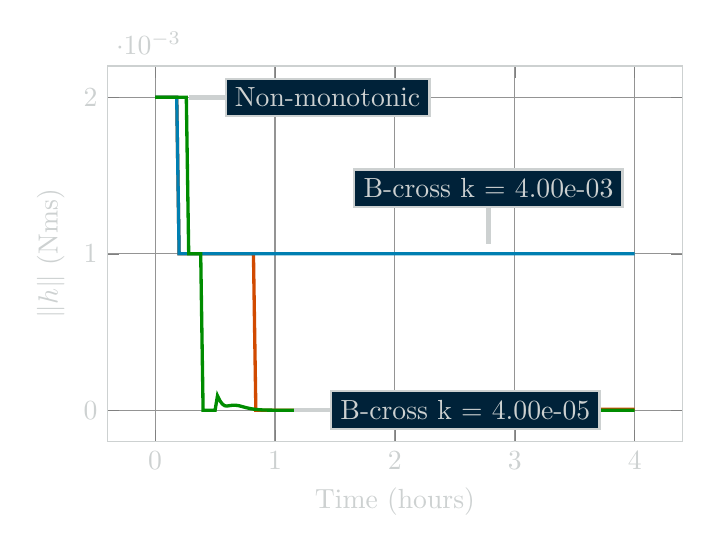% Recommended preamble:
\begin{tikzpicture}
\begin{axis}[grid style={color={rgb,1:red,0.58;green,0.58;blue,0.58}}, label style={color={rgb,1:red,0.804;green,0.82;blue,0.82}}, tick label style={color={rgb,1:red,0.804;green,0.82;blue,0.82}}, axis line style={color={rgb,1:red,0.804;green,0.82;blue,0.82}}, xmajorgrids, ymajorgrids, height={2.5in}, width={3.5in}, xlabel={Time (hours)}, ylabel={$\|h\|$ (Nms)}, legend pos={north east}, title={{\rule{0pt}{1pt}}}]
    \addplot+[no marks, very thick, style={solid}, color={rgb,1:red,0.82;green,0.29;blue,0.0}, opacity={1.0}]
        coordinates {
            (0.0,0.002)
            (0.02,0.002)
            (0.04,0.002)
            (0.06,0.002)
            (0.08,0.002)
            (0.1,0.002)
            (0.12,0.002)
            (0.14,0.002)
            (0.16,0.002)
            (0.18,0.002)
            (0.2,0.001)
            (0.22,0.001)
            (0.24,0.001)
            (0.26,0.001)
            (0.28,0.001)
            (0.3,0.001)
            (0.32,0.001)
            (0.34,0.001)
            (0.36,0.001)
            (0.38,0.001)
            (0.4,0.001)
            (0.42,0.001)
            (0.44,0.001)
            (0.46,0.001)
            (0.48,0.001)
            (0.5,0.001)
            (0.52,0.001)
            (0.54,0.001)
            (0.56,0.001)
            (0.58,0.001)
            (0.6,0.001)
            (0.62,0.001)
            (0.64,0.001)
            (0.66,0.001)
            (0.68,0.001)
            (0.7,0.001)
            (0.72,0.001)
            (0.74,0.001)
            (0.76,0.001)
            (0.78,0.001)
            (0.8,0.001)
            (0.82,0.001)
            (0.84,0.0)
            (0.86,0.0)
            (0.88,0.0)
            (0.9,0.0)
            (0.92,0.0)
            (0.94,0.0)
            (0.96,0.0)
            (0.98,0.0)
            (1.0,0.0)
            (1.02,0.0)
            (1.04,0.0)
            (1.06,0.0)
            (1.08,0.0)
            (1.1,0.0)
            (1.12,0.0)
            (1.14,0.0)
            (1.16,0.0)
            (1.18,0.0)
            (1.2,0.0)
            (1.22,0.0)
            (1.24,0.0)
            (1.26,0.0)
            (1.28,0.0)
            (1.3,0.0)
            (1.32,0.0)
            (1.34,0.0)
            (1.36,0.0)
            (1.38,0.0)
            (1.4,0.0)
            (1.42,0.0)
            (1.44,0.0)
            (1.46,0.0)
            (1.48,0.0)
            (1.5,0.0)
            (1.52,0.0)
            (1.54,0.0)
            (1.56,0.0)
            (1.58,0.0)
            (1.6,0.0)
            (1.62,0.0)
            (1.64,0.0)
            (1.66,0.0)
            (1.68,0.0)
            (1.7,0.0)
            (1.72,0.0)
            (1.74,0.0)
            (1.76,0.0)
            (1.78,0.0)
            (1.8,0.0)
            (1.82,9.882e-5)
            (1.84,9.669e-5)
            (1.86,9.425e-5)
            (1.88,9.198e-5)
            (1.9,8.972e-5)
            (1.92,8.707e-5)
            (1.94,8.501e-5)
            (1.96,8.186e-5)
            (1.98,7.98e-5)
            (2.0,7.663e-5)
            (2.02,7.387e-5)
            (2.04,7.152e-5)
            (2.06,6.794e-5)
            (2.08,6.559e-5)
            (2.1,6.306e-5)
            (2.12,5.952e-5)
            (2.14,5.723e-5)
            (2.16,5.514e-5)
            (2.18,5.194e-5)
            (2.2,4.94e-5)
            (2.22,4.79e-5)
            (2.24,4.59e-5)
            (2.26,4.337e-5)
            (2.28,4.163e-5)
            (2.3,4.062e-5)
            (2.32,3.935e-5)
            (2.34,3.76e-5)
            (2.36,3.609e-5)
            (2.38,3.519e-5)
            (2.4,3.453e-5)
            (2.42,3.365e-5)
            (2.44,3.248e-5)
            (2.46,3.14e-5)
            (2.48,3.066e-5)
            (2.5,3.019e-5)
            (2.52,2.973e-5)
            (2.54,2.904e-5)
            (2.56,2.813e-5)
            (2.58,2.724e-5)
            (2.6,2.656e-5)
            (2.62,2.605e-5)
            (2.64,2.548e-5)
            (2.66,2.458e-5)
            (2.68,2.333e-5)
            (2.7,2.203e-5)
            (2.72,2.099e-5)
            (2.74,2.024e-5)
            (2.76,1.959e-5)
            (2.78,1.879e-5)
            (2.8,1.781e-5)
            (2.82,1.686e-5)
            (2.84,1.618e-5)
            (2.86,1.579e-5)
            (2.88,1.56e-5)
            (2.9,1.55e-5)
            (2.92,1.543e-5)
            (2.94,1.535e-5)
            (2.96,1.527e-5)
            (2.98,1.519e-5)
            (3.0,1.51e-5)
            (3.02,1.499e-5)
            (3.04,1.488e-5)
            (3.06,1.475e-5)
            (3.08,1.463e-5)
            (3.1,1.452e-5)
            (3.12,1.441e-5)
            (3.14,1.428e-5)
            (3.16,1.408e-5)
            (3.18,1.379e-5)
            (3.2,1.343e-5)
            (3.22,1.306e-5)
            (3.24,1.273e-5)
            (3.26,1.245e-5)
            (3.28,1.223e-5)
            (3.3,1.205e-5)
            (3.32,1.189e-5)
            (3.34,1.172e-5)
            (3.36,1.151e-5)
            (3.38,1.128e-5)
            (3.4,1.101e-5)
            (3.42,1.074e-5)
            (3.44,1.048e-5)
            (3.46,1.027e-5)
            (3.48,1.01e-5)
            (3.5,9.964e-6)
            (3.52,9.847e-6)
            (3.54,9.717e-6)
            (3.56,9.537e-6)
            (3.58,9.271e-6)
            (3.6,8.903e-6)
            (3.62,8.451e-6)
            (3.64,7.969e-6)
            (3.66,7.52e-6)
            (3.68,7.15e-6)
            (3.7,6.868e-6)
            (3.72,6.659e-6)
            (3.74,6.491e-6)
            (3.76,6.337e-6)
            (3.78,6.181e-6)
            (3.8,6.025e-6)
            (3.82,5.878e-6)
            (3.84,5.748e-6)
            (3.86,5.636e-6)
            (3.88,5.547e-6)
            (3.9,5.478e-6)
            (3.92,5.429e-6)
            (3.94,5.393e-6)
            (3.96,5.366e-6)
            (3.98,5.344e-6)
            (4.0,5.321e-6)
        }
        ;
    \addplot+[no marks, very thick, style={solid}, color={rgb,1:red,0.0;green,0.498;blue,0.694}, opacity={1.0}]
        coordinates {
            (0.0,0.002)
            (0.02,0.002)
            (0.04,0.002)
            (0.06,0.002)
            (0.08,0.002)
            (0.1,0.002)
            (0.12,0.002)
            (0.14,0.002)
            (0.16,0.002)
            (0.18,0.002)
            (0.2,0.001)
            (0.22,0.001)
            (0.24,0.001)
            (0.26,0.001)
            (0.28,0.001)
            (0.3,0.001)
            (0.32,0.001)
            (0.34,0.001)
            (0.36,0.001)
            (0.38,0.001)
            (0.4,0.001)
            (0.42,0.001)
            (0.44,0.001)
            (0.46,0.001)
            (0.48,0.001)
            (0.5,0.001)
            (0.52,0.001)
            (0.54,0.001)
            (0.56,0.001)
            (0.58,0.001)
            (0.6,0.001)
            (0.62,0.001)
            (0.64,0.001)
            (0.66,0.001)
            (0.68,0.001)
            (0.7,0.001)
            (0.72,0.001)
            (0.74,0.001)
            (0.76,0.001)
            (0.78,0.001)
            (0.8,0.001)
            (0.82,0.001)
            (0.84,0.001)
            (0.86,0.001)
            (0.88,0.001)
            (0.9,0.001)
            (0.92,0.001)
            (0.94,0.001)
            (0.96,0.001)
            (0.98,0.001)
            (1.0,0.001)
            (1.02,0.001)
            (1.04,0.001)
            (1.06,0.001)
            (1.08,0.001)
            (1.1,0.001)
            (1.12,0.001)
            (1.14,0.001)
            (1.16,0.001)
            (1.18,0.001)
            (1.2,0.001)
            (1.22,0.001)
            (1.24,0.001)
            (1.26,0.001)
            (1.28,0.001)
            (1.3,0.001)
            (1.32,0.001)
            (1.34,0.001)
            (1.36,0.001)
            (1.38,0.001)
            (1.4,0.001)
            (1.42,0.001)
            (1.44,0.001)
            (1.46,0.001)
            (1.48,0.001)
            (1.5,0.001)
            (1.52,0.001)
            (1.54,0.001)
            (1.56,0.001)
            (1.58,0.001)
            (1.6,0.001)
            (1.62,0.001)
            (1.64,0.001)
            (1.66,0.001)
            (1.68,0.001)
            (1.7,0.001)
            (1.72,0.001)
            (1.74,0.001)
            (1.76,0.001)
            (1.78,0.001)
            (1.8,0.001)
            (1.82,0.001)
            (1.84,0.001)
            (1.86,0.001)
            (1.88,0.001)
            (1.9,0.001)
            (1.92,0.001)
            (1.94,0.001)
            (1.96,0.001)
            (1.98,0.001)
            (2.0,0.001)
            (2.02,0.001)
            (2.04,0.001)
            (2.06,0.001)
            (2.08,0.001)
            (2.1,0.001)
            (2.12,0.001)
            (2.14,0.001)
            (2.16,0.001)
            (2.18,0.001)
            (2.2,0.001)
            (2.22,0.001)
            (2.24,0.001)
            (2.26,0.001)
            (2.28,0.001)
            (2.3,0.001)
            (2.32,0.001)
            (2.34,0.001)
            (2.36,0.001)
            (2.38,0.001)
            (2.4,0.001)
            (2.42,0.001)
            (2.44,0.001)
            (2.46,0.001)
            (2.48,0.001)
            (2.5,0.001)
            (2.52,0.001)
            (2.54,0.001)
            (2.56,0.001)
            (2.58,0.001)
            (2.6,0.001)
            (2.62,0.001)
            (2.64,0.001)
            (2.66,0.001)
            (2.68,0.001)
            (2.7,0.001)
            (2.72,0.001)
            (2.74,0.001)
            (2.76,0.001)
            (2.78,0.001)
            (2.8,0.001)
            (2.82,0.001)
            (2.84,0.001)
            (2.86,0.001)
            (2.88,0.001)
            (2.9,0.001)
            (2.92,0.001)
            (2.94,0.001)
            (2.96,0.001)
            (2.98,0.001)
            (3.0,0.001)
            (3.02,0.001)
            (3.04,0.001)
            (3.06,0.001)
            (3.08,0.001)
            (3.1,0.001)
            (3.12,0.001)
            (3.14,0.001)
            (3.16,0.001)
            (3.18,0.001)
            (3.2,0.001)
            (3.22,0.001)
            (3.24,0.001)
            (3.26,0.001)
            (3.28,0.001)
            (3.3,0.001)
            (3.32,0.001)
            (3.34,0.001)
            (3.36,0.001)
            (3.38,0.001)
            (3.4,0.001)
            (3.42,0.001)
            (3.44,0.001)
            (3.46,0.001)
            (3.48,0.001)
            (3.5,0.001)
            (3.52,0.001)
            (3.54,0.001)
            (3.56,0.001)
            (3.58,0.001)
            (3.6,0.001)
            (3.62,0.001)
            (3.64,0.001)
            (3.66,0.001)
            (3.68,0.001)
            (3.7,0.001)
            (3.72,0.001)
            (3.74,0.001)
            (3.76,0.001)
            (3.78,0.001)
            (3.8,0.001)
            (3.82,0.001)
            (3.84,0.001)
            (3.86,0.001)
            (3.88,0.001)
            (3.9,0.001)
            (3.92,0.001)
            (3.94,0.001)
            (3.96,0.001)
            (3.98,0.001)
            (4.0,0.001)
        }
        ;
    \addplot+[no marks, very thick, style={solid}, color={rgb,1:red,0.0;green,0.549;blue,0.0}, opacity={1.0}]
        coordinates {
            (0.0,0.002)
            (0.02,0.002)
            (0.04,0.002)
            (0.06,0.002)
            (0.08,0.002)
            (0.1,0.002)
            (0.12,0.002)
            (0.14,0.002)
            (0.16,0.002)
            (0.18,0.002)
            (0.2,0.002)
            (0.22,0.002)
            (0.24,0.002)
            (0.26,0.002)
            (0.28,0.001)
            (0.3,0.001)
            (0.32,0.001)
            (0.34,0.001)
            (0.36,0.001)
            (0.38,0.001)
            (0.4,0.0)
            (0.42,0.0)
            (0.44,0.0)
            (0.46,0.0)
            (0.48,0.0)
            (0.5,0.0)
            (0.52,9.259e-5)
            (0.54,6.09e-5)
            (0.56,3.988e-5)
            (0.58,2.866e-5)
            (0.6,2.682e-5)
            (0.62,2.913e-5)
            (0.64,3.12e-5)
            (0.66,3.19e-5)
            (0.68,3.103e-5)
            (0.7,2.849e-5)
            (0.72,2.463e-5)
            (0.74,2.037e-5)
            (0.76,1.63e-5)
            (0.78,1.267e-5)
            (0.8,9.597e-6)
            (0.82,7.082e-6)
            (0.84,5.087e-6)
            (0.86,3.563e-6)
            (0.88,2.449e-6)
            (0.9,1.663e-6)
            (0.92,1.124e-6)
            (0.94,7.607e-7)
            (0.96,5.185e-7)
            (0.98,3.588e-7)
            (1.0,2.543e-7)
            (1.02,1.862e-7)
            (1.04,1.416e-7)
            (1.06,1.118e-7)
            (1.08,9.108e-8)
            (1.1,7.597e-8)
            (1.12,6.442e-8)
            (1.14,5.525e-8)
            (1.16,4.775e-8)
            (1.18,4.143e-8)
            (1.2,3.601e-8)
            (1.22,3.126e-8)
            (1.24,2.708e-8)
            (1.26,2.34e-8)
            (1.28,2.019e-8)
            (1.3,1.744e-8)
            (1.32,1.513e-8)
            (1.34,1.321e-8)
            (1.36,1.164e-8)
            (1.38,1.037e-8)
            (1.4,9.369e-9)
            (1.42,8.603e-9)
            (1.44,8.045e-9)
            (1.46,7.669e-9)
            (1.48,7.461e-9)
            (1.5,7.434e-9)
            (1.52,7.604e-9)
            (1.54,7.869e-9)
            (1.56,7.938e-9)
            (1.58,7.587e-9)
            (1.6,6.811e-9)
            (1.62,5.734e-9)
            (1.64,4.533e-9)
            (1.66,3.385e-9)
            (1.68,2.425e-9)
            (1.7,1.714e-9)
            (1.72,1.238e-9)
            (1.74,9.356e-10)
            (1.76,7.35e-10)
            (1.78,5.881e-10)
            (1.8,4.715e-10)
            (1.82,3.756e-10)
            (1.84,2.963e-10)
            (1.86,2.312e-10)
            (1.88,1.785e-10)
            (1.9,1.366e-10)
            (1.92,1.039e-10)
            (1.94,7.882e-11)
            (1.96,5.985e-11)
            (1.98,4.567e-11)
            (2.0,3.51e-11)
            (2.02,2.722e-11)
            (2.04,2.13e-11)
            (2.06,1.68e-11)
            (2.08,1.334e-11)
            (2.1,1.064e-11)
            (2.12,8.492e-12)
            (2.14,6.77e-12)
            (2.16,5.376e-12)
            (2.18,4.246e-12)
            (2.2,3.332e-12)
            (2.22,2.6e-12)
            (2.24,2.019e-12)
            (2.26,1.563e-12)
            (2.28,1.208e-12)
            (2.3,9.306e-13)
            (2.32,7.141e-13)
            (2.34,5.45e-13)
            (2.36,4.138e-13)
            (2.38,3.134e-13)
            (2.4,2.378e-13)
            (2.42,1.822e-13)
            (2.44,1.418e-13)
            (2.46,1.13e-13)
            (2.48,9.223e-14)
            (2.5,7.698e-14)
            (2.52,6.525e-14)
            (2.54,5.578e-14)
            (2.56,4.78e-14)
            (2.58,4.092e-14)
            (2.6,3.495e-14)
            (2.62,2.978e-14)
            (2.64,2.535e-14)
            (2.66,2.159e-14)
            (2.68,1.842e-14)
            (2.7,1.576e-14)
            (2.72,1.354e-14)
            (2.74,1.167e-14)
            (2.76,1.011e-14)
            (2.78,8.798e-15)
            (2.8,7.701e-15)
            (2.82,6.791e-15)
            (2.84,6.046e-15)
            (2.86,5.449e-15)
            (2.88,4.99e-15)
            (2.9,4.661e-15)
            (2.92,4.459e-15)
            (2.94,4.373e-15)
            (2.96,4.38e-15)
            (2.98,4.425e-15)
            (3.0,4.424e-15)
            (3.02,4.31e-15)
            (3.04,4.065e-15)
            (3.06,3.695e-15)
            (3.08,3.23e-15)
            (3.1,2.719e-15)
            (3.12,2.217e-15)
            (3.14,1.768e-15)
            (3.16,1.393e-15)
            (3.18,1.093e-15)
            (3.2,8.525e-16)
            (3.22,6.581e-16)
            (3.24,4.997e-16)
            (3.26,3.721e-16)
            (3.28,2.717e-16)
            (3.3,1.947e-16)
            (3.32,1.371e-16)
            (3.34,9.505e-17)
            (3.36,6.487e-17)
            (3.38,4.362e-17)
            (3.4,2.891e-17)
            (3.42,1.888e-17)
            (3.44,1.213e-17)
            (3.46,7.658e-18)
            (3.48,4.73e-18)
            (3.5,2.849e-18)
            (3.52,1.684e-18)
            (3.54,1.029e-18)
            (3.56,7.526e-19)
            (3.58,7.009e-19)
            (3.6,7.173e-19)
            (3.62,7.271e-19)
            (3.64,7.119e-19)
            (3.66,6.717e-19)
            (3.68,6.113e-19)
            (3.7,5.37e-19)
            (3.72,4.553e-19)
            (3.74,3.73e-19)
            (3.76,2.957e-19)
            (3.78,2.276e-19)
            (3.8,1.711e-19)
            (3.82,1.262e-19)
            (3.84,9.192e-20)
            (3.86,6.621e-20)
            (3.88,4.727e-20)
            (3.9,3.348e-20)
            (3.92,2.354e-20)
            (3.94,1.644e-20)
            (3.96,1.141e-20)
            (3.98,7.886e-21)
            (4.0,5.434e-21)
        }
        ;
    \node 
    [pin={[thick,pin edge={draw={rgb,1:red,0.804;green,0.82;blue,0.82},ultra thick},text={rgb,1:red,0.804;green,0.82;blue,0.82}, fill={rgb,1:red,0.0;green,0.133;blue,0.224}, draw={rgb,1:red,0.804;green,0.82;blue,0.82}]right:B-cross k = 4.00e-05}]  at 
    (1.08,0.0)
    {};
    \node 
    [pin={[thick,pin edge={draw={rgb,1:red,0.804;green,0.82;blue,0.82},ultra thick},text={rgb,1:red,0.804;green,0.82;blue,0.82}, fill={rgb,1:red,0.0;green,0.133;blue,0.224}, draw={rgb,1:red,0.804;green,0.82;blue,0.82}]above:B-cross k = 4.00e-03}]  at 
    (2.78,0.001)
    {};
    \node 
    [pin={[thick,pin edge={draw={rgb,1:red,0.804;green,0.82;blue,0.82},ultra thick},text={rgb,1:red,0.804;green,0.82;blue,0.82}, fill={rgb,1:red,0.0;green,0.133;blue,0.224}, draw={rgb,1:red,0.804;green,0.82;blue,0.82}]right:Non-monotonic}]  at 
    (0.2,0.002)
    {};
\end{axis}
\end{tikzpicture}
